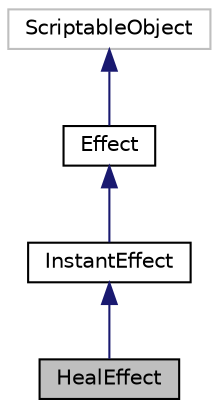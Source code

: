 digraph "HealEffect"
{
 // INTERACTIVE_SVG=YES
 // LATEX_PDF_SIZE
  bgcolor="transparent";
  edge [fontname="Helvetica",fontsize="10",labelfontname="Helvetica",labelfontsize="10"];
  node [fontname="Helvetica",fontsize="10",shape=record];
  Node1 [label="HealEffect",height=0.2,width=0.4,color="black", fillcolor="grey75", style="filled", fontcolor="black",tooltip=" "];
  Node2 -> Node1 [dir="back",color="midnightblue",fontsize="10",style="solid",fontname="Helvetica"];
  Node2 [label="InstantEffect",height=0.2,width=0.4,color="black",URL="$class_instant_effect.html",tooltip="InstantEffect és un encapsulador per tots els Effect que s'executen de forma instantània."];
  Node3 -> Node2 [dir="back",color="midnightblue",fontsize="10",style="solid",fontname="Helvetica"];
  Node3 [label="Effect",height=0.2,width=0.4,color="black",URL="$class_effect.html",tooltip="Abstract base info container class for an Effect."];
  Node4 -> Node3 [dir="back",color="midnightblue",fontsize="10",style="solid",fontname="Helvetica"];
  Node4 [label="ScriptableObject",height=0.2,width=0.4,color="grey75",tooltip=" "];
}
